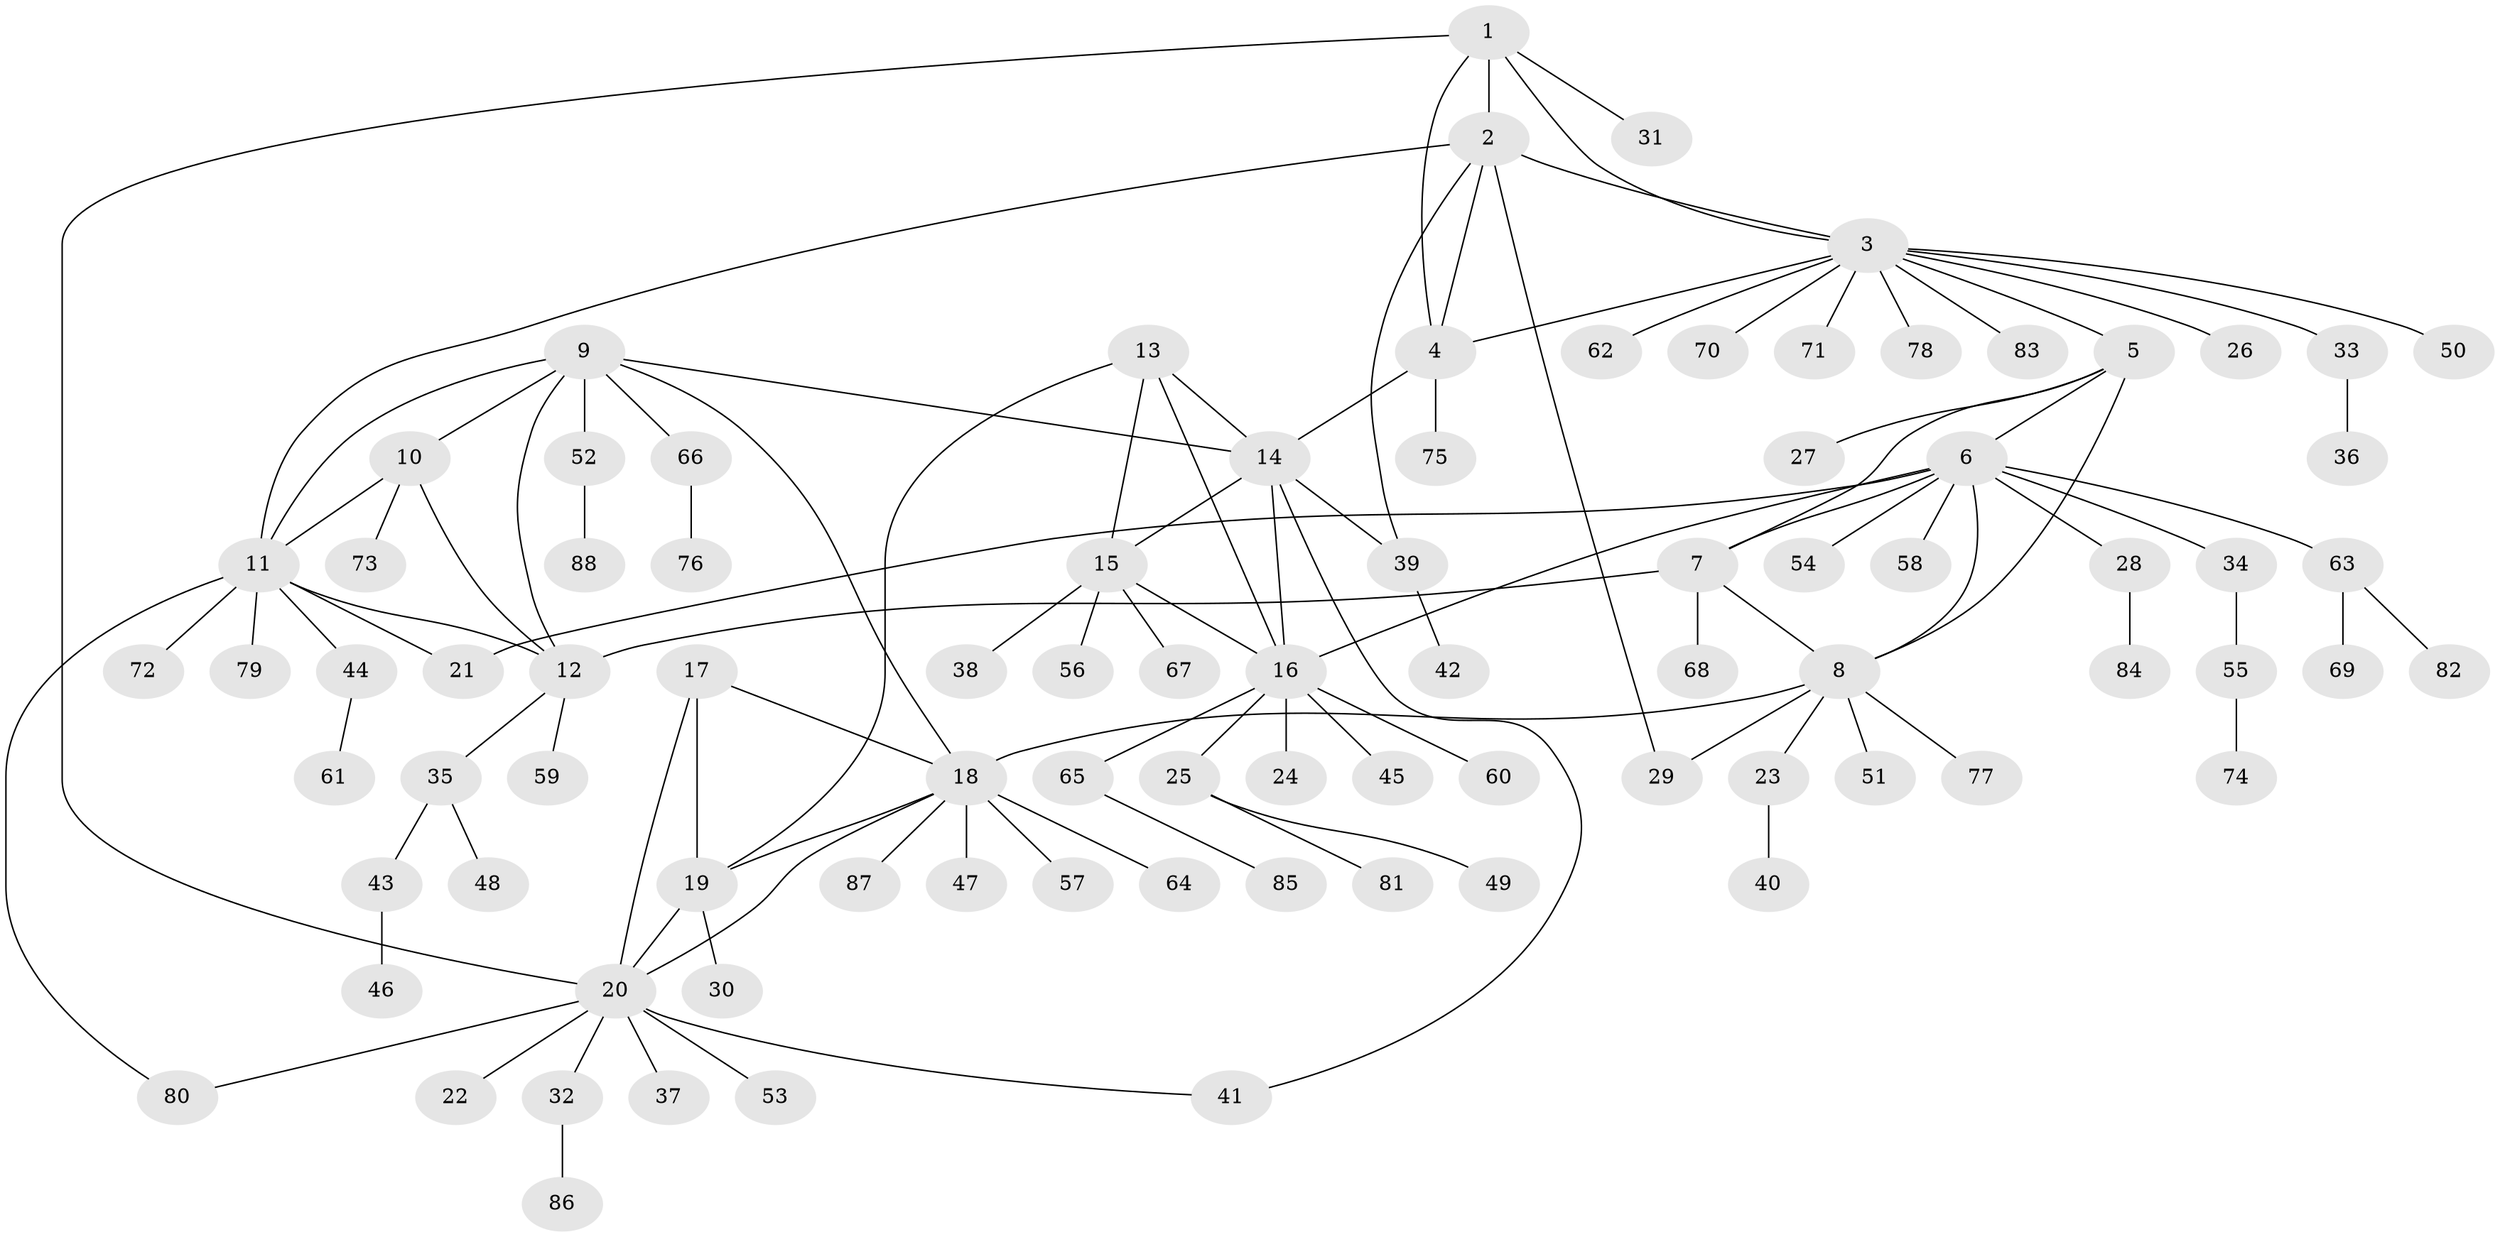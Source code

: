 // coarse degree distribution, {7: 0.08064516129032258, 4: 0.0967741935483871, 3: 0.04838709677419355, 6: 0.016129032258064516, 2: 0.14516129032258066, 1: 0.532258064516129, 8: 0.03225806451612903, 9: 0.016129032258064516, 5: 0.016129032258064516, 11: 0.016129032258064516}
// Generated by graph-tools (version 1.1) at 2025/37/03/04/25 23:37:43]
// undirected, 88 vertices, 113 edges
graph export_dot {
  node [color=gray90,style=filled];
  1;
  2;
  3;
  4;
  5;
  6;
  7;
  8;
  9;
  10;
  11;
  12;
  13;
  14;
  15;
  16;
  17;
  18;
  19;
  20;
  21;
  22;
  23;
  24;
  25;
  26;
  27;
  28;
  29;
  30;
  31;
  32;
  33;
  34;
  35;
  36;
  37;
  38;
  39;
  40;
  41;
  42;
  43;
  44;
  45;
  46;
  47;
  48;
  49;
  50;
  51;
  52;
  53;
  54;
  55;
  56;
  57;
  58;
  59;
  60;
  61;
  62;
  63;
  64;
  65;
  66;
  67;
  68;
  69;
  70;
  71;
  72;
  73;
  74;
  75;
  76;
  77;
  78;
  79;
  80;
  81;
  82;
  83;
  84;
  85;
  86;
  87;
  88;
  1 -- 2;
  1 -- 3;
  1 -- 4;
  1 -- 20;
  1 -- 31;
  2 -- 3;
  2 -- 4;
  2 -- 11;
  2 -- 29;
  2 -- 39;
  3 -- 4;
  3 -- 5;
  3 -- 26;
  3 -- 33;
  3 -- 50;
  3 -- 62;
  3 -- 70;
  3 -- 71;
  3 -- 78;
  3 -- 83;
  4 -- 14;
  4 -- 75;
  5 -- 6;
  5 -- 7;
  5 -- 8;
  5 -- 27;
  6 -- 7;
  6 -- 8;
  6 -- 16;
  6 -- 21;
  6 -- 28;
  6 -- 34;
  6 -- 54;
  6 -- 58;
  6 -- 63;
  7 -- 8;
  7 -- 12;
  7 -- 68;
  8 -- 18;
  8 -- 23;
  8 -- 29;
  8 -- 51;
  8 -- 77;
  9 -- 10;
  9 -- 11;
  9 -- 12;
  9 -- 14;
  9 -- 18;
  9 -- 52;
  9 -- 66;
  10 -- 11;
  10 -- 12;
  10 -- 73;
  11 -- 12;
  11 -- 21;
  11 -- 44;
  11 -- 72;
  11 -- 79;
  11 -- 80;
  12 -- 35;
  12 -- 59;
  13 -- 14;
  13 -- 15;
  13 -- 16;
  13 -- 19;
  14 -- 15;
  14 -- 16;
  14 -- 39;
  14 -- 41;
  15 -- 16;
  15 -- 38;
  15 -- 56;
  15 -- 67;
  16 -- 24;
  16 -- 25;
  16 -- 45;
  16 -- 60;
  16 -- 65;
  17 -- 18;
  17 -- 19;
  17 -- 20;
  18 -- 19;
  18 -- 20;
  18 -- 47;
  18 -- 57;
  18 -- 64;
  18 -- 87;
  19 -- 20;
  19 -- 30;
  20 -- 22;
  20 -- 32;
  20 -- 37;
  20 -- 41;
  20 -- 53;
  20 -- 80;
  23 -- 40;
  25 -- 49;
  25 -- 81;
  28 -- 84;
  32 -- 86;
  33 -- 36;
  34 -- 55;
  35 -- 43;
  35 -- 48;
  39 -- 42;
  43 -- 46;
  44 -- 61;
  52 -- 88;
  55 -- 74;
  63 -- 69;
  63 -- 82;
  65 -- 85;
  66 -- 76;
}

